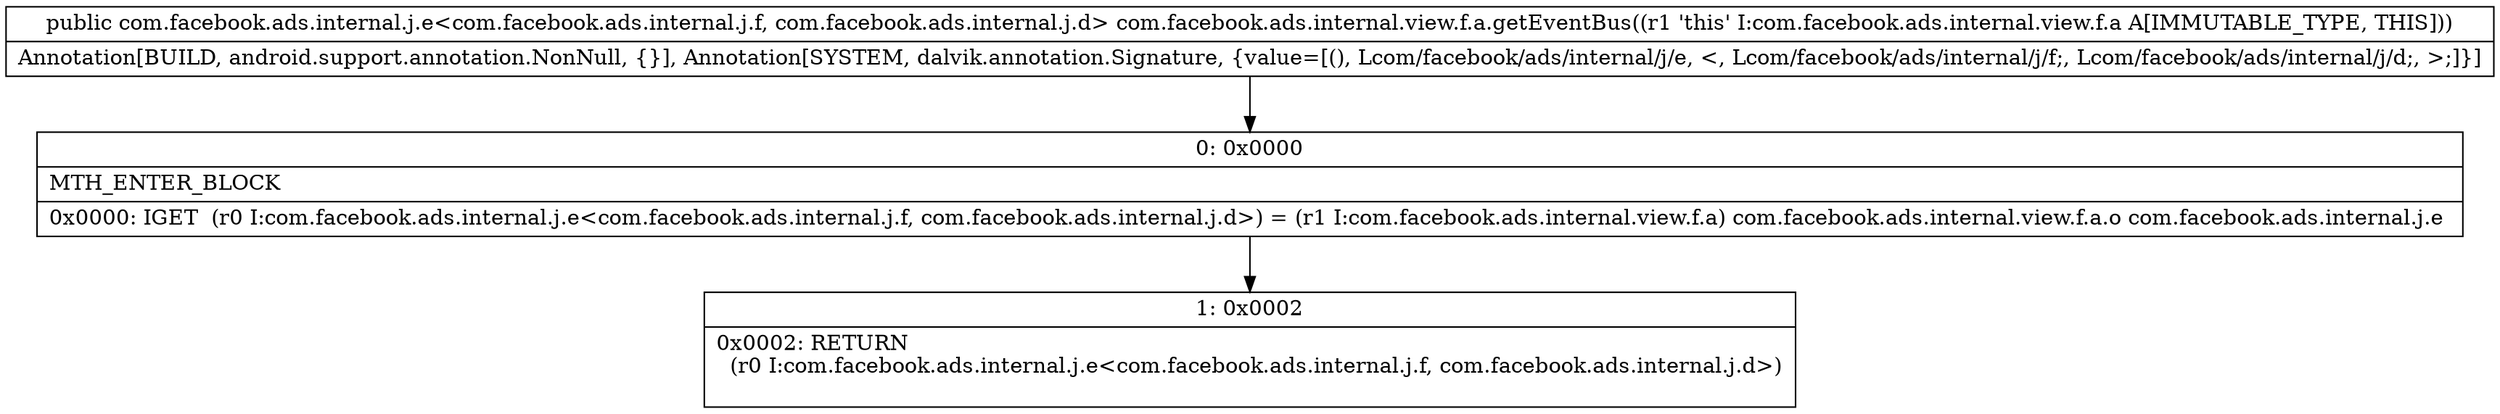 digraph "CFG forcom.facebook.ads.internal.view.f.a.getEventBus()Lcom\/facebook\/ads\/internal\/j\/e;" {
Node_0 [shape=record,label="{0\:\ 0x0000|MTH_ENTER_BLOCK\l|0x0000: IGET  (r0 I:com.facebook.ads.internal.j.e\<com.facebook.ads.internal.j.f, com.facebook.ads.internal.j.d\>) = (r1 I:com.facebook.ads.internal.view.f.a) com.facebook.ads.internal.view.f.a.o com.facebook.ads.internal.j.e \l}"];
Node_1 [shape=record,label="{1\:\ 0x0002|0x0002: RETURN  \l  (r0 I:com.facebook.ads.internal.j.e\<com.facebook.ads.internal.j.f, com.facebook.ads.internal.j.d\>)\l \l}"];
MethodNode[shape=record,label="{public com.facebook.ads.internal.j.e\<com.facebook.ads.internal.j.f, com.facebook.ads.internal.j.d\> com.facebook.ads.internal.view.f.a.getEventBus((r1 'this' I:com.facebook.ads.internal.view.f.a A[IMMUTABLE_TYPE, THIS]))  | Annotation[BUILD, android.support.annotation.NonNull, \{\}], Annotation[SYSTEM, dalvik.annotation.Signature, \{value=[(), Lcom\/facebook\/ads\/internal\/j\/e, \<, Lcom\/facebook\/ads\/internal\/j\/f;, Lcom\/facebook\/ads\/internal\/j\/d;, \>;]\}]\l}"];
MethodNode -> Node_0;
Node_0 -> Node_1;
}

